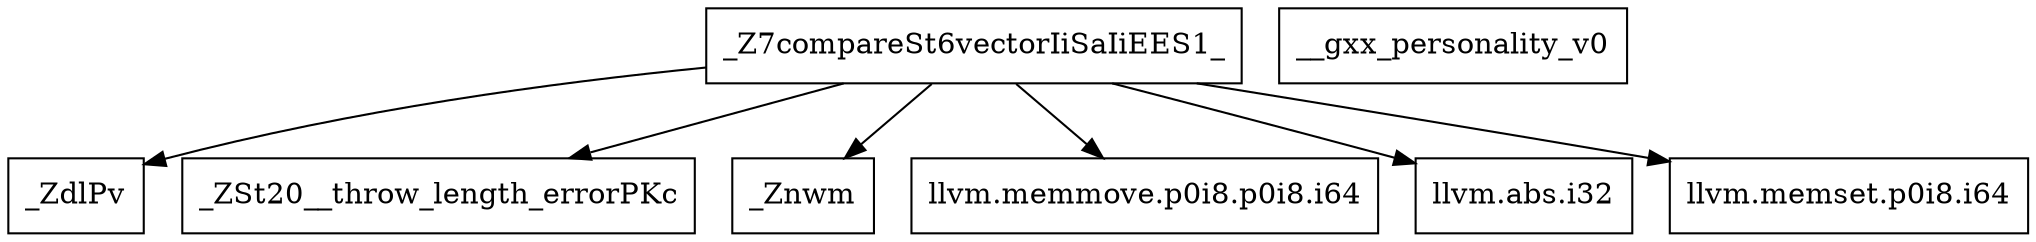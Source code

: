 digraph CallGraph {
    // Nodes
    node [shape=box];
    _Z7compareSt6vectorIiSaIiEES1_ [label="_Z7compareSt6vectorIiSaIiEES1_"];
    __gxx_personality_v0 [label="__gxx_personality_v0"];
    _ZdlPv [label="_ZdlPv"];
    _ZSt20__throw_length_errorPKc [label="_ZSt20__throw_length_errorPKc"];
    _Znwm [label="_Znwm"];
    llvm_memmove_p0i8_p0i8_i64 [label="llvm.memmove.p0i8.p0i8.i64"];
    llvm_abs_i32 [label="llvm.abs.i32"];
    llvm_memset_p0i8_i64 [label="llvm.memset.p0i8.i64"];
    
    // Edges
    _Z7compareSt6vectorIiSaIiEES1_ -> llvm_memset_p0i8_i64;
    _Z7compareSt6vectorIiSaIiEES1_ -> llvm_abs_i32;
    _Z7compareSt6vectorIiSaIiEES1_ -> _Znwm;
    _Z7compareSt6vectorIiSaIiEES1_ -> llvm_memmove_p0i8_p0i8_i64;
    _Z7compareSt6vectorIiSaIiEES1_ -> _ZdlPv;
    _Z7compareSt6vectorIiSaIiEES1_ -> _ZSt20__throw_length_errorPKc;
}
